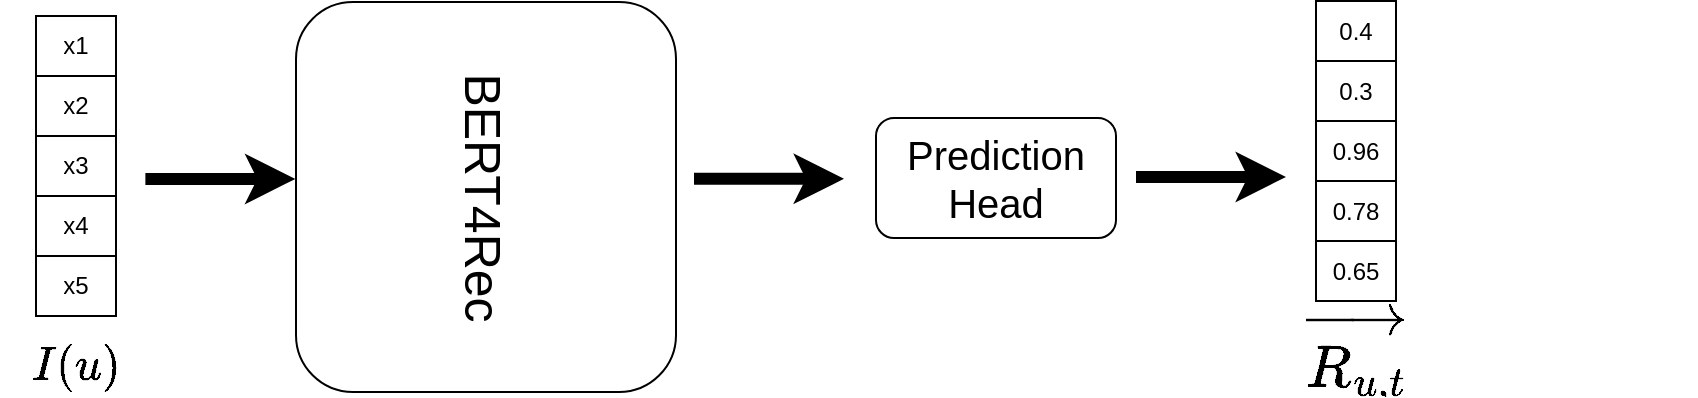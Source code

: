 <mxfile version="22.1.2" type="device">
  <diagram name="Page-1" id="H07RNfFUsqTHWnTu_at0">
    <mxGraphModel dx="1114" dy="879" grid="1" gridSize="10" guides="1" tooltips="1" connect="1" arrows="1" fold="1" page="1" pageScale="1" pageWidth="827" pageHeight="1169" math="1" shadow="0">
      <root>
        <mxCell id="0" />
        <mxCell id="1" parent="0" />
        <mxCell id="3svPKla6moxnqVu7xZCZ-2" value="&lt;font style=&quot;font-size: 25px;&quot;&gt;BERT4Rec&lt;/font&gt;" style="rounded=1;whiteSpace=wrap;html=1;rotation=90;" vertex="1" parent="1">
          <mxGeometry x="137.5" y="464.5" width="195" height="190" as="geometry" />
        </mxCell>
        <mxCell id="3svPKla6moxnqVu7xZCZ-3" value="" style="endArrow=classic;html=1;rounded=0;entryX=0.5;entryY=1;entryDx=0;entryDy=0;strokeWidth=6;" edge="1" parent="1">
          <mxGeometry width="50" height="50" relative="1" as="geometry">
            <mxPoint x="64.69" y="550.5" as="sourcePoint" />
            <mxPoint x="139.69" y="550.5" as="targetPoint" />
          </mxGeometry>
        </mxCell>
        <mxCell id="3svPKla6moxnqVu7xZCZ-4" value="" style="shape=table;startSize=0;container=1;collapsible=0;childLayout=tableLayout;" vertex="1" parent="1">
          <mxGeometry x="650" y="461.5" width="40" height="150" as="geometry" />
        </mxCell>
        <mxCell id="3svPKla6moxnqVu7xZCZ-5" value="" style="shape=tableRow;horizontal=0;startSize=0;swimlaneHead=0;swimlaneBody=0;strokeColor=inherit;top=0;left=0;bottom=0;right=0;collapsible=0;dropTarget=0;fillColor=none;points=[[0,0.5],[1,0.5]];portConstraint=eastwest;" vertex="1" parent="3svPKla6moxnqVu7xZCZ-4">
          <mxGeometry width="40" height="30" as="geometry" />
        </mxCell>
        <mxCell id="3svPKla6moxnqVu7xZCZ-6" value="0.4" style="shape=partialRectangle;html=1;whiteSpace=wrap;connectable=0;strokeColor=inherit;overflow=hidden;fillColor=none;top=0;left=0;bottom=0;right=0;pointerEvents=1;" vertex="1" parent="3svPKla6moxnqVu7xZCZ-5">
          <mxGeometry width="40" height="30" as="geometry">
            <mxRectangle width="40" height="30" as="alternateBounds" />
          </mxGeometry>
        </mxCell>
        <mxCell id="3svPKla6moxnqVu7xZCZ-7" value="" style="shape=tableRow;horizontal=0;startSize=0;swimlaneHead=0;swimlaneBody=0;strokeColor=inherit;top=0;left=0;bottom=0;right=0;collapsible=0;dropTarget=0;fillColor=none;points=[[0,0.5],[1,0.5]];portConstraint=eastwest;" vertex="1" parent="3svPKla6moxnqVu7xZCZ-4">
          <mxGeometry y="30" width="40" height="30" as="geometry" />
        </mxCell>
        <mxCell id="3svPKla6moxnqVu7xZCZ-8" value="0.3" style="shape=partialRectangle;html=1;whiteSpace=wrap;connectable=0;strokeColor=inherit;overflow=hidden;fillColor=none;top=0;left=0;bottom=0;right=0;pointerEvents=1;" vertex="1" parent="3svPKla6moxnqVu7xZCZ-7">
          <mxGeometry width="40" height="30" as="geometry">
            <mxRectangle width="40" height="30" as="alternateBounds" />
          </mxGeometry>
        </mxCell>
        <mxCell id="3svPKla6moxnqVu7xZCZ-9" value="" style="shape=tableRow;horizontal=0;startSize=0;swimlaneHead=0;swimlaneBody=0;strokeColor=inherit;top=0;left=0;bottom=0;right=0;collapsible=0;dropTarget=0;fillColor=none;points=[[0,0.5],[1,0.5]];portConstraint=eastwest;" vertex="1" parent="3svPKla6moxnqVu7xZCZ-4">
          <mxGeometry y="60" width="40" height="30" as="geometry" />
        </mxCell>
        <mxCell id="3svPKla6moxnqVu7xZCZ-10" value="0.96" style="shape=partialRectangle;html=1;whiteSpace=wrap;connectable=0;strokeColor=inherit;overflow=hidden;fillColor=none;top=0;left=0;bottom=0;right=0;pointerEvents=1;" vertex="1" parent="3svPKla6moxnqVu7xZCZ-9">
          <mxGeometry width="40" height="30" as="geometry">
            <mxRectangle width="40" height="30" as="alternateBounds" />
          </mxGeometry>
        </mxCell>
        <mxCell id="3svPKla6moxnqVu7xZCZ-11" value="" style="shape=tableRow;horizontal=0;startSize=0;swimlaneHead=0;swimlaneBody=0;strokeColor=inherit;top=0;left=0;bottom=0;right=0;collapsible=0;dropTarget=0;fillColor=none;points=[[0,0.5],[1,0.5]];portConstraint=eastwest;" vertex="1" parent="3svPKla6moxnqVu7xZCZ-4">
          <mxGeometry y="90" width="40" height="30" as="geometry" />
        </mxCell>
        <mxCell id="3svPKla6moxnqVu7xZCZ-12" value="0.78" style="shape=partialRectangle;html=1;whiteSpace=wrap;connectable=0;strokeColor=inherit;overflow=hidden;fillColor=none;top=0;left=0;bottom=0;right=0;pointerEvents=1;" vertex="1" parent="3svPKla6moxnqVu7xZCZ-11">
          <mxGeometry width="40" height="30" as="geometry">
            <mxRectangle width="40" height="30" as="alternateBounds" />
          </mxGeometry>
        </mxCell>
        <mxCell id="3svPKla6moxnqVu7xZCZ-13" value="" style="shape=tableRow;horizontal=0;startSize=0;swimlaneHead=0;swimlaneBody=0;strokeColor=inherit;top=0;left=0;bottom=0;right=0;collapsible=0;dropTarget=0;fillColor=none;points=[[0,0.5],[1,0.5]];portConstraint=eastwest;" vertex="1" parent="3svPKla6moxnqVu7xZCZ-4">
          <mxGeometry y="120" width="40" height="30" as="geometry" />
        </mxCell>
        <mxCell id="3svPKla6moxnqVu7xZCZ-14" value="0.65" style="shape=partialRectangle;html=1;whiteSpace=wrap;connectable=0;strokeColor=inherit;overflow=hidden;fillColor=none;top=0;left=0;bottom=0;right=0;pointerEvents=1;" vertex="1" parent="3svPKla6moxnqVu7xZCZ-13">
          <mxGeometry width="40" height="30" as="geometry">
            <mxRectangle width="40" height="30" as="alternateBounds" />
          </mxGeometry>
        </mxCell>
        <mxCell id="3svPKla6moxnqVu7xZCZ-15" value="" style="endArrow=classic;html=1;rounded=0;entryX=0.5;entryY=1;entryDx=0;entryDy=0;strokeWidth=6;" edge="1" parent="1">
          <mxGeometry width="50" height="50" relative="1" as="geometry">
            <mxPoint x="339" y="550.38" as="sourcePoint" />
            <mxPoint x="414" y="550.38" as="targetPoint" />
          </mxGeometry>
        </mxCell>
        <mxCell id="3svPKla6moxnqVu7xZCZ-17" value="$$\overrightarrow{R_{u,t}}$$" style="text;html=1;align=center;verticalAlign=middle;resizable=0;points=[];autosize=1;strokeColor=none;fillColor=none;fontSize=25;" vertex="1" parent="1">
          <mxGeometry x="500" y="614.5" width="340" height="40" as="geometry" />
        </mxCell>
        <mxCell id="3svPKla6moxnqVu7xZCZ-18" value="$$I(u)$$" style="text;html=1;strokeColor=none;fillColor=none;align=center;verticalAlign=middle;whiteSpace=wrap;rounded=0;fontSize=20;" vertex="1" parent="1">
          <mxGeometry y="629" width="60" height="30" as="geometry" />
        </mxCell>
        <mxCell id="3svPKla6moxnqVu7xZCZ-19" value="" style="shape=table;startSize=0;container=1;collapsible=0;childLayout=tableLayout;" vertex="1" parent="1">
          <mxGeometry x="10" y="469" width="40" height="150" as="geometry" />
        </mxCell>
        <mxCell id="3svPKla6moxnqVu7xZCZ-20" value="" style="shape=tableRow;horizontal=0;startSize=0;swimlaneHead=0;swimlaneBody=0;strokeColor=inherit;top=0;left=0;bottom=0;right=0;collapsible=0;dropTarget=0;fillColor=none;points=[[0,0.5],[1,0.5]];portConstraint=eastwest;" vertex="1" parent="3svPKla6moxnqVu7xZCZ-19">
          <mxGeometry width="40" height="30" as="geometry" />
        </mxCell>
        <mxCell id="3svPKla6moxnqVu7xZCZ-21" value="x1" style="shape=partialRectangle;html=1;whiteSpace=wrap;connectable=0;strokeColor=inherit;overflow=hidden;fillColor=none;top=0;left=0;bottom=0;right=0;pointerEvents=1;" vertex="1" parent="3svPKla6moxnqVu7xZCZ-20">
          <mxGeometry width="40" height="30" as="geometry">
            <mxRectangle width="40" height="30" as="alternateBounds" />
          </mxGeometry>
        </mxCell>
        <mxCell id="3svPKla6moxnqVu7xZCZ-22" value="" style="shape=tableRow;horizontal=0;startSize=0;swimlaneHead=0;swimlaneBody=0;strokeColor=inherit;top=0;left=0;bottom=0;right=0;collapsible=0;dropTarget=0;fillColor=none;points=[[0,0.5],[1,0.5]];portConstraint=eastwest;" vertex="1" parent="3svPKla6moxnqVu7xZCZ-19">
          <mxGeometry y="30" width="40" height="30" as="geometry" />
        </mxCell>
        <mxCell id="3svPKla6moxnqVu7xZCZ-23" value="x2" style="shape=partialRectangle;html=1;whiteSpace=wrap;connectable=0;strokeColor=inherit;overflow=hidden;fillColor=none;top=0;left=0;bottom=0;right=0;pointerEvents=1;" vertex="1" parent="3svPKla6moxnqVu7xZCZ-22">
          <mxGeometry width="40" height="30" as="geometry">
            <mxRectangle width="40" height="30" as="alternateBounds" />
          </mxGeometry>
        </mxCell>
        <mxCell id="3svPKla6moxnqVu7xZCZ-24" value="" style="shape=tableRow;horizontal=0;startSize=0;swimlaneHead=0;swimlaneBody=0;strokeColor=inherit;top=0;left=0;bottom=0;right=0;collapsible=0;dropTarget=0;fillColor=none;points=[[0,0.5],[1,0.5]];portConstraint=eastwest;" vertex="1" parent="3svPKla6moxnqVu7xZCZ-19">
          <mxGeometry y="60" width="40" height="30" as="geometry" />
        </mxCell>
        <mxCell id="3svPKla6moxnqVu7xZCZ-25" value="x3" style="shape=partialRectangle;html=1;whiteSpace=wrap;connectable=0;strokeColor=inherit;overflow=hidden;fillColor=none;top=0;left=0;bottom=0;right=0;pointerEvents=1;" vertex="1" parent="3svPKla6moxnqVu7xZCZ-24">
          <mxGeometry width="40" height="30" as="geometry">
            <mxRectangle width="40" height="30" as="alternateBounds" />
          </mxGeometry>
        </mxCell>
        <mxCell id="3svPKla6moxnqVu7xZCZ-26" value="" style="shape=tableRow;horizontal=0;startSize=0;swimlaneHead=0;swimlaneBody=0;strokeColor=inherit;top=0;left=0;bottom=0;right=0;collapsible=0;dropTarget=0;fillColor=none;points=[[0,0.5],[1,0.5]];portConstraint=eastwest;" vertex="1" parent="3svPKla6moxnqVu7xZCZ-19">
          <mxGeometry y="90" width="40" height="30" as="geometry" />
        </mxCell>
        <mxCell id="3svPKla6moxnqVu7xZCZ-27" value="x4" style="shape=partialRectangle;html=1;whiteSpace=wrap;connectable=0;strokeColor=inherit;overflow=hidden;fillColor=none;top=0;left=0;bottom=0;right=0;pointerEvents=1;" vertex="1" parent="3svPKla6moxnqVu7xZCZ-26">
          <mxGeometry width="40" height="30" as="geometry">
            <mxRectangle width="40" height="30" as="alternateBounds" />
          </mxGeometry>
        </mxCell>
        <mxCell id="3svPKla6moxnqVu7xZCZ-28" value="" style="shape=tableRow;horizontal=0;startSize=0;swimlaneHead=0;swimlaneBody=0;strokeColor=inherit;top=0;left=0;bottom=0;right=0;collapsible=0;dropTarget=0;fillColor=none;points=[[0,0.5],[1,0.5]];portConstraint=eastwest;" vertex="1" parent="3svPKla6moxnqVu7xZCZ-19">
          <mxGeometry y="120" width="40" height="30" as="geometry" />
        </mxCell>
        <mxCell id="3svPKla6moxnqVu7xZCZ-29" value="x5" style="shape=partialRectangle;html=1;whiteSpace=wrap;connectable=0;strokeColor=inherit;overflow=hidden;fillColor=none;top=0;left=0;bottom=0;right=0;pointerEvents=1;" vertex="1" parent="3svPKla6moxnqVu7xZCZ-28">
          <mxGeometry width="40" height="30" as="geometry">
            <mxRectangle width="40" height="30" as="alternateBounds" />
          </mxGeometry>
        </mxCell>
        <mxCell id="3svPKla6moxnqVu7xZCZ-30" value="Prediction Head" style="rounded=1;whiteSpace=wrap;html=1;fontSize=20;" vertex="1" parent="1">
          <mxGeometry x="430" y="520" width="120" height="60" as="geometry" />
        </mxCell>
        <mxCell id="3svPKla6moxnqVu7xZCZ-31" value="" style="endArrow=classic;html=1;rounded=0;entryX=0.5;entryY=1;entryDx=0;entryDy=0;strokeWidth=6;" edge="1" parent="1">
          <mxGeometry width="50" height="50" relative="1" as="geometry">
            <mxPoint x="560" y="549.5" as="sourcePoint" />
            <mxPoint x="635" y="549.5" as="targetPoint" />
          </mxGeometry>
        </mxCell>
      </root>
    </mxGraphModel>
  </diagram>
</mxfile>
